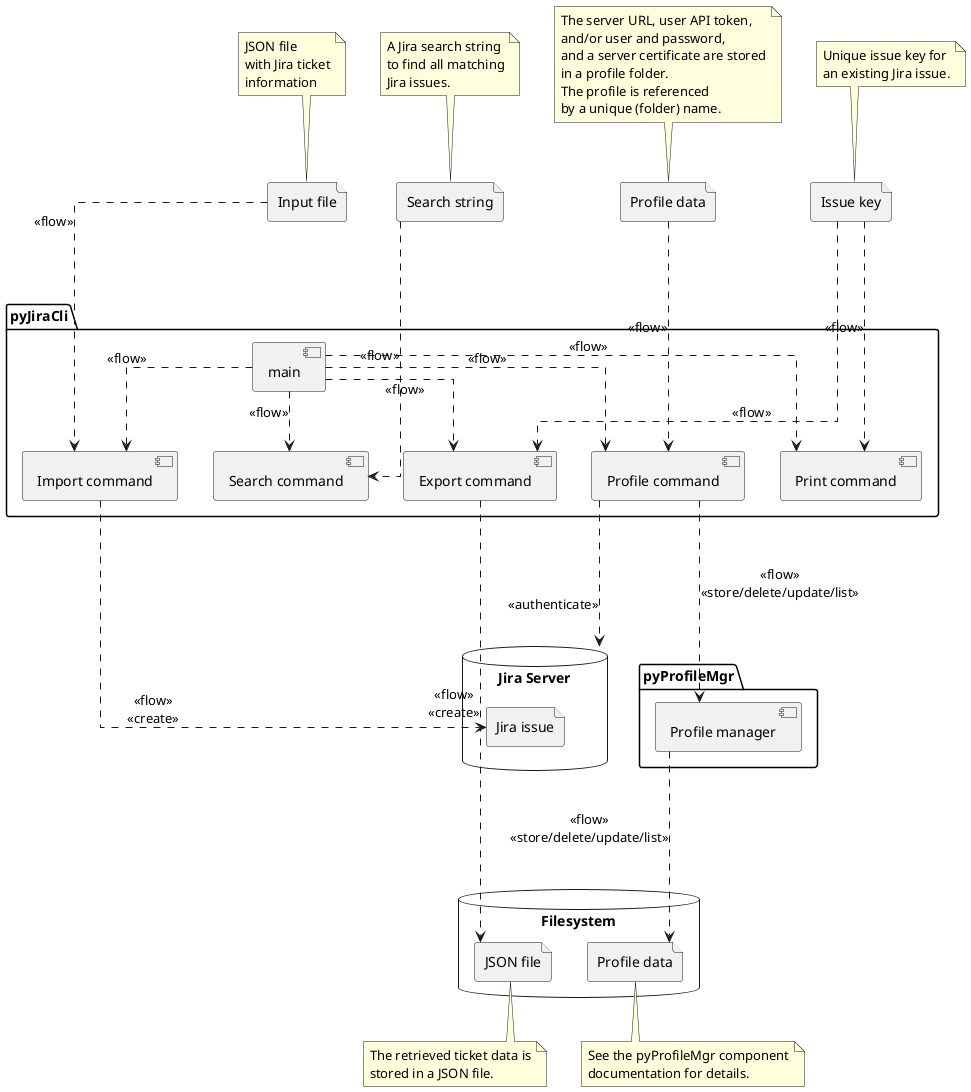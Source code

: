 @startuml pyJiraCli_components

top to bottom direction
skinparam Linetype ortho

file "Issue key" as key
file "Input file" as i_file
file "Search string" as filter
file "Profile data" as profile_data

package "pyJiraCli" {
  [main]

  [Import command] as cmd_import
  [Export command] as cmd_export
  [Profile command] as cmd_profile
  [Print command] as cmd_print
  [Search command] as cmd_search
}

key .down...> cmd_export : <<flow>>
key .down...> cmd_print : <<flow>>
profile_data .down...> cmd_profile : <<flow>>
filter .down...> cmd_search : <<flow>>
i_file .down...> cmd_import : <<flow>>

database "Jira Server" as jira_server {
  file "Jira issue" as jira_issue
}

package "pyProfileMgr" {
  [Profile manager] as profile_mgr
}

database Filesystem {
  file "Profile data" as profile_data_files
  file "JSON file" as file
}

main .down.> cmd_import : <<flow>>
main .down.> cmd_export : <<flow>>
main .down.> cmd_profile : <<flow>>
main .down.> cmd_print : <<flow>>
main .down.> cmd_search : <<flow>>

cmd_profile ...down.> profile_mgr : <<flow>>\n<<store/delete/update/list>>
cmd_profile .down...> jira_server : <<authenticate>>
profile_mgr ...down.> profile_data_files : <<flow>>\n<<store/delete/update/list>>
cmd_export ...down.> file : <<flow>>\n<<create>>
cmd_import ....> jira_issue : <<flow>>\n<<create>>

'Notes
note top of key
  Unique issue key for
  an existing Jira issue.
end note

note top of profile_data
  The server URL, user API token,
  and/or user and password,
  and a server certificate are stored
  in a profile folder.
  The profile is referenced
  by a unique (folder) name.
end note

note top of filter
  A Jira search string
  to find all matching
  Jira issues.
end note

note top of i_file
  JSON file
  with Jira ticket
  information
end note

note bottom of profile_data_files
  See the pyProfileMgr component
  documentation for details.
end note

note bottom of file
  The retrieved ticket data is
  stored in a JSON file.
end note

@enduml

